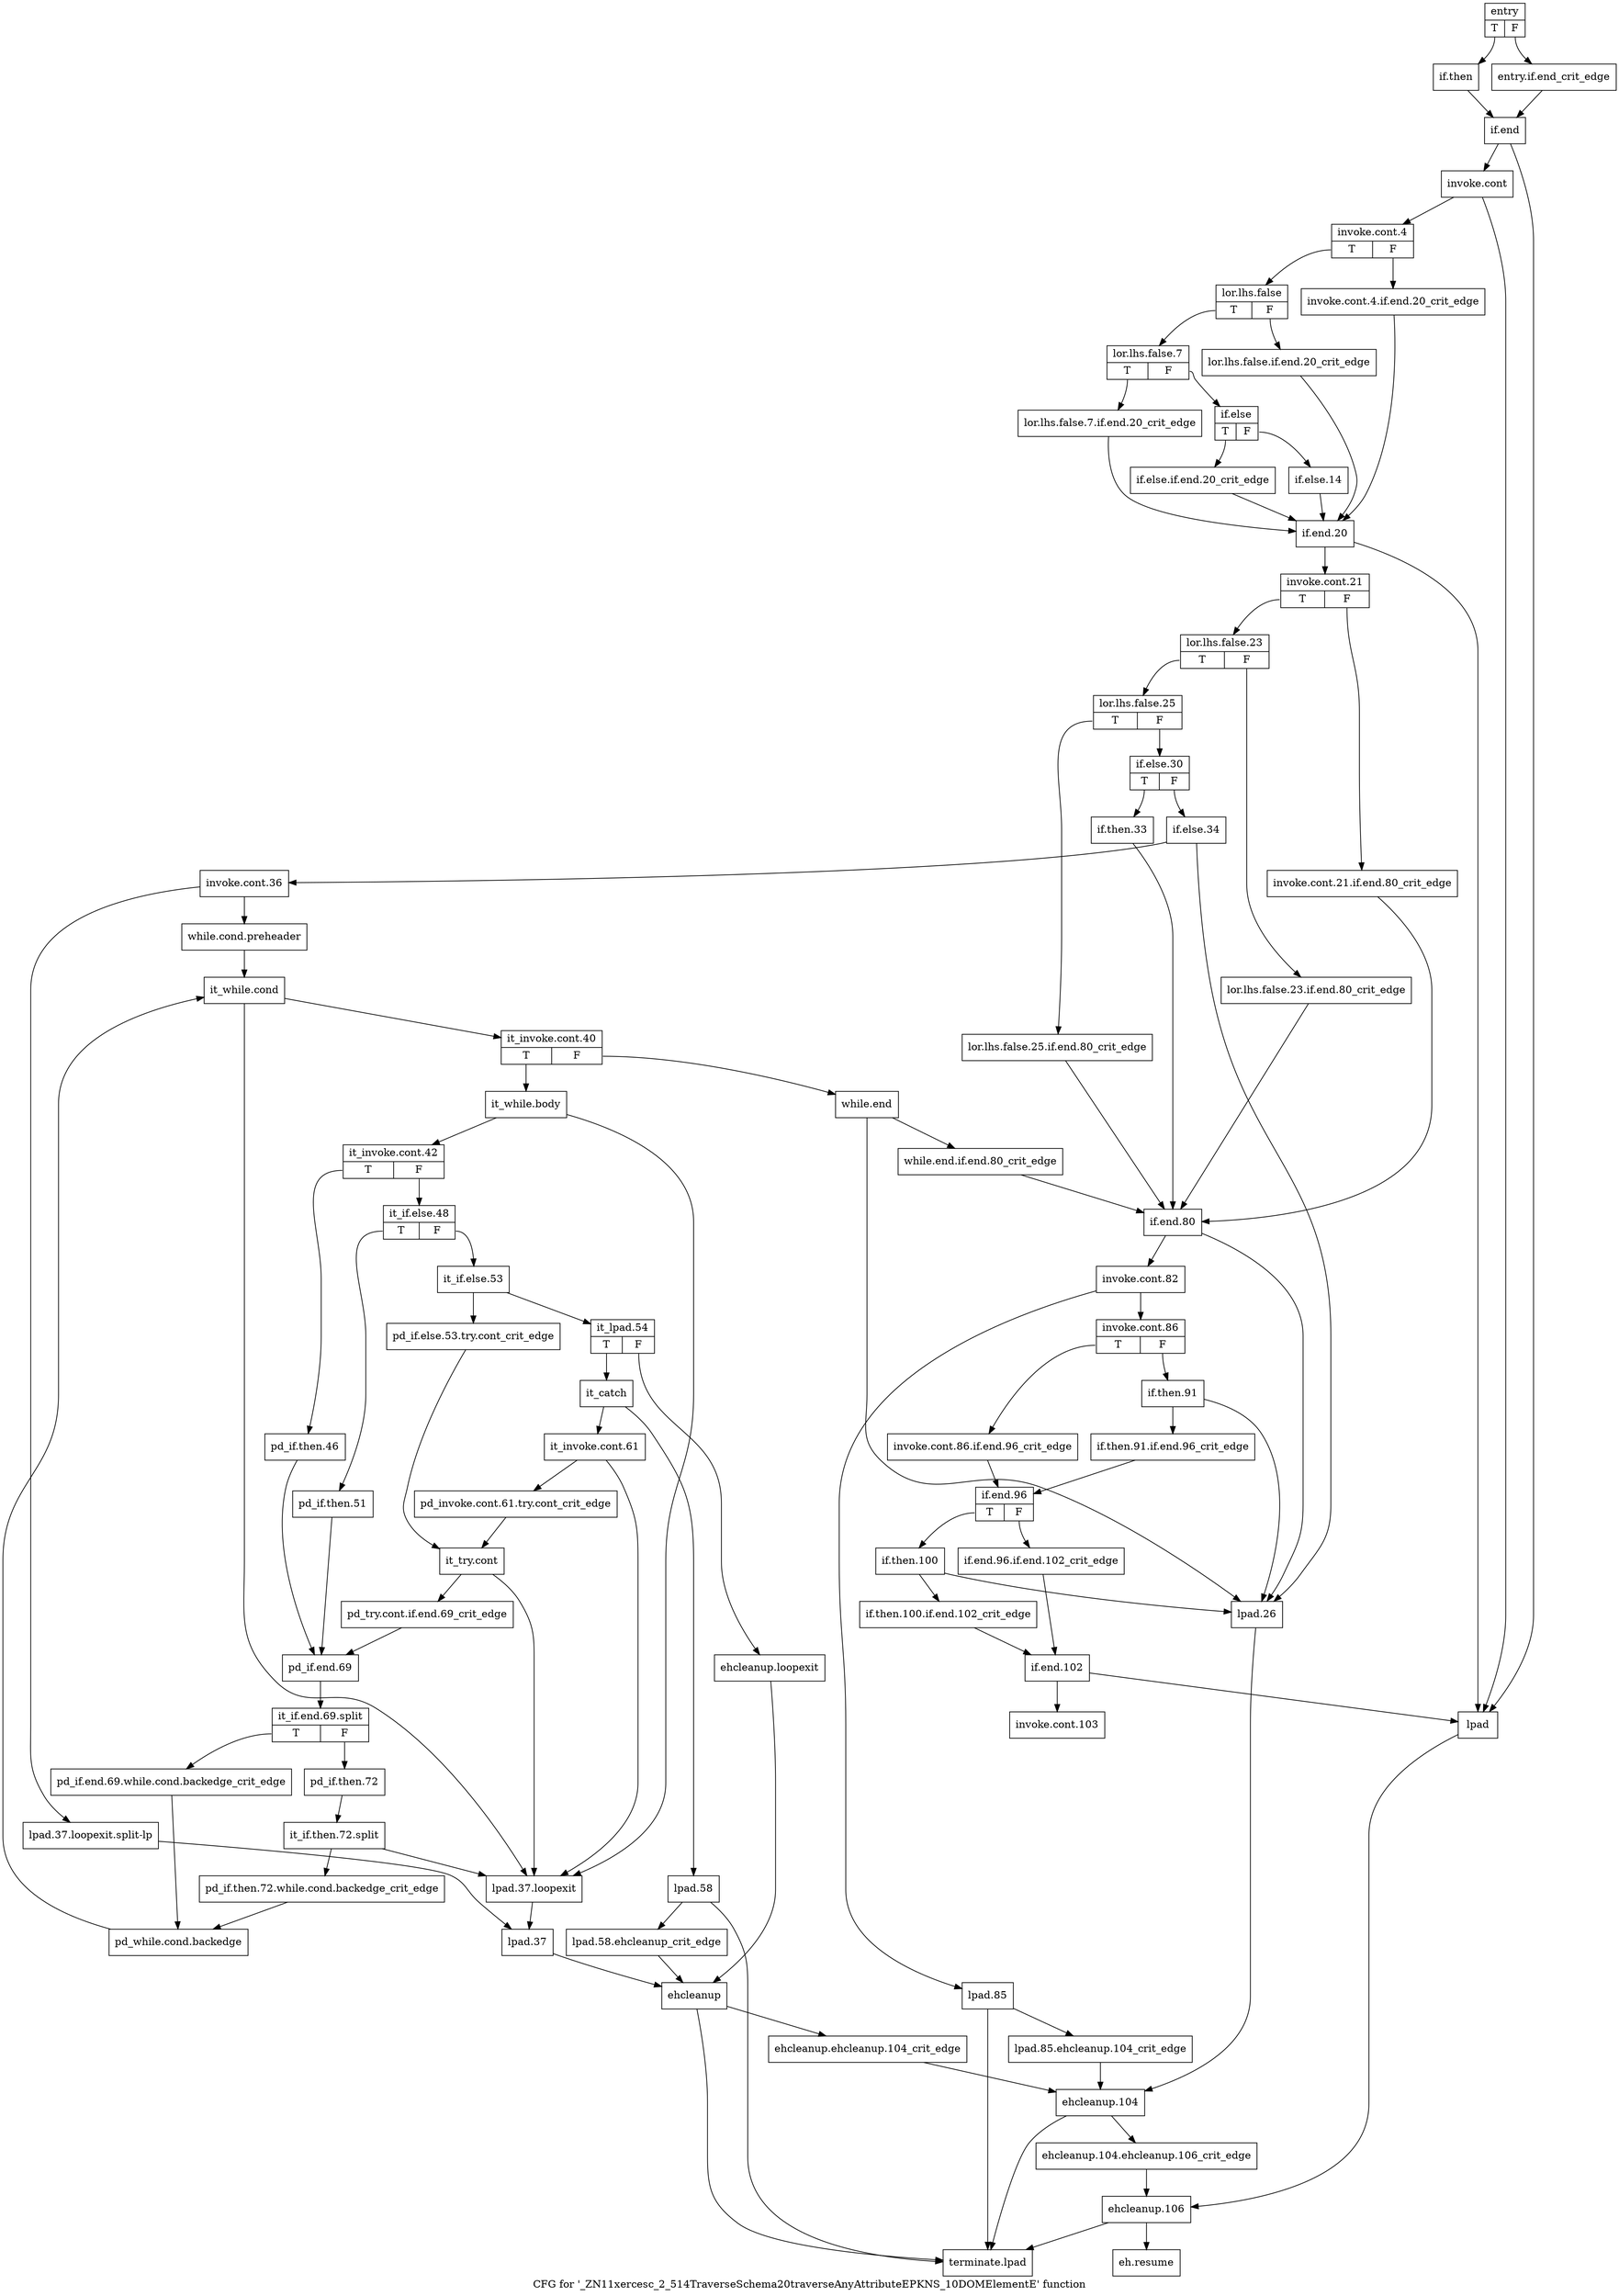 digraph "CFG for '_ZN11xercesc_2_514TraverseSchema20traverseAnyAttributeEPKNS_10DOMElementE' function" {
	label="CFG for '_ZN11xercesc_2_514TraverseSchema20traverseAnyAttributeEPKNS_10DOMElementE' function";

	Node0x4aabc30 [shape=record,label="{entry|{<s0>T|<s1>F}}"];
	Node0x4aabc30:s0 -> Node0x4aabcd0;
	Node0x4aabc30:s1 -> Node0x4aabc80;
	Node0x4aabc80 [shape=record,label="{entry.if.end_crit_edge}"];
	Node0x4aabc80 -> Node0x4aabd20;
	Node0x4aabcd0 [shape=record,label="{if.then}"];
	Node0x4aabcd0 -> Node0x4aabd20;
	Node0x4aabd20 [shape=record,label="{if.end}"];
	Node0x4aabd20 -> Node0x4a93a90;
	Node0x4aabd20 -> Node0x4a93cc0;
	Node0x4a93a90 [shape=record,label="{invoke.cont}"];
	Node0x4a93a90 -> Node0x4a93ae0;
	Node0x4a93a90 -> Node0x4a93cc0;
	Node0x4a93ae0 [shape=record,label="{invoke.cont.4|{<s0>T|<s1>F}}"];
	Node0x4a93ae0:s0 -> Node0x4a93b80;
	Node0x4a93ae0:s1 -> Node0x4a93b30;
	Node0x4a93b30 [shape=record,label="{invoke.cont.4.if.end.20_crit_edge}"];
	Node0x4a93b30 -> Node0x4a93e00;
	Node0x4a93b80 [shape=record,label="{lor.lhs.false|{<s0>T|<s1>F}}"];
	Node0x4a93b80:s0 -> Node0x4a93c20;
	Node0x4a93b80:s1 -> Node0x4a93bd0;
	Node0x4a93bd0 [shape=record,label="{lor.lhs.false.if.end.20_crit_edge}"];
	Node0x4a93bd0 -> Node0x4a93e00;
	Node0x4a93c20 [shape=record,label="{lor.lhs.false.7|{<s0>T|<s1>F}}"];
	Node0x4a93c20:s0 -> Node0x4a93c70;
	Node0x4a93c20:s1 -> Node0x4a93d10;
	Node0x4a93c70 [shape=record,label="{lor.lhs.false.7.if.end.20_crit_edge}"];
	Node0x4a93c70 -> Node0x4a93e00;
	Node0x4a93cc0 [shape=record,label="{lpad}"];
	Node0x4a93cc0 -> Node0x4ab3d30;
	Node0x4a93d10 [shape=record,label="{if.else|{<s0>T|<s1>F}}"];
	Node0x4a93d10:s0 -> Node0x4a93d60;
	Node0x4a93d10:s1 -> Node0x4a93db0;
	Node0x4a93d60 [shape=record,label="{if.else.if.end.20_crit_edge}"];
	Node0x4a93d60 -> Node0x4a93e00;
	Node0x4a93db0 [shape=record,label="{if.else.14}"];
	Node0x4a93db0 -> Node0x4a93e00;
	Node0x4a93e00 [shape=record,label="{if.end.20}"];
	Node0x4a93e00 -> Node0x4a93e50;
	Node0x4a93e00 -> Node0x4a93cc0;
	Node0x4a93e50 [shape=record,label="{invoke.cont.21|{<s0>T|<s1>F}}"];
	Node0x4a93e50:s0 -> Node0x4a93ef0;
	Node0x4a93e50:s1 -> Node0x4a93ea0;
	Node0x4a93ea0 [shape=record,label="{invoke.cont.21.if.end.80_crit_edge}"];
	Node0x4a93ea0 -> Node0x4aaf2a0;
	Node0x4a93ef0 [shape=record,label="{lor.lhs.false.23|{<s0>T|<s1>F}}"];
	Node0x4a93ef0:s0 -> Node0x4a93f90;
	Node0x4a93ef0:s1 -> Node0x4a93f40;
	Node0x4a93f40 [shape=record,label="{lor.lhs.false.23.if.end.80_crit_edge}"];
	Node0x4a93f40 -> Node0x4aaf2a0;
	Node0x4a93f90 [shape=record,label="{lor.lhs.false.25|{<s0>T|<s1>F}}"];
	Node0x4a93f90:s0 -> Node0x4a93fe0;
	Node0x4a93f90:s1 -> Node0x4a94080;
	Node0x4a93fe0 [shape=record,label="{lor.lhs.false.25.if.end.80_crit_edge}"];
	Node0x4a93fe0 -> Node0x4aaf2a0;
	Node0x4a94030 [shape=record,label="{lpad.26}"];
	Node0x4a94030 -> Node0x4ab3c90;
	Node0x4a94080 [shape=record,label="{if.else.30|{<s0>T|<s1>F}}"];
	Node0x4a94080:s0 -> Node0x4a940d0;
	Node0x4a94080:s1 -> Node0x4a94120;
	Node0x4a940d0 [shape=record,label="{if.then.33}"];
	Node0x4a940d0 -> Node0x4aaf2a0;
	Node0x4a94120 [shape=record,label="{if.else.34}"];
	Node0x4a94120 -> Node0x4a94170;
	Node0x4a94120 -> Node0x4a94030;
	Node0x4a94170 [shape=record,label="{invoke.cont.36}"];
	Node0x4a94170 -> Node0x4aae8f0;
	Node0x4a94170 -> Node0x4aaeb20;
	Node0x4aae8f0 [shape=record,label="{while.cond.preheader}"];
	Node0x4aae8f0 -> Node0x4aae940;
	Node0x4aae940 [shape=record,label="{it_while.cond}"];
	Node0x4aae940 -> Node0x4aae990;
	Node0x4aae940 -> Node0x4aaead0;
	Node0x4aae990 [shape=record,label="{it_invoke.cont.40|{<s0>T|<s1>F}}"];
	Node0x4aae990:s0 -> Node0x4aae9e0;
	Node0x4aae990:s1 -> Node0x4aaf110;
	Node0x4aae9e0 [shape=record,label="{it_while.body}"];
	Node0x4aae9e0 -> Node0x4aaea30;
	Node0x4aae9e0 -> Node0x4aaead0;
	Node0x4aaea30 [shape=record,label="{it_invoke.cont.42|{<s0>T|<s1>F}}"];
	Node0x4aaea30:s0 -> Node0x4aaea80;
	Node0x4aaea30:s1 -> Node0x4aaebc0;
	Node0x4aaea80 [shape=record,label="{pd_if.then.46}"];
	Node0x4aaea80 -> Node0x4aaef80;
	Node0x4aaead0 [shape=record,label="{lpad.37.loopexit}"];
	Node0x4aaead0 -> Node0x4aaeb70;
	Node0x4aaeb20 [shape=record,label="{lpad.37.loopexit.split-lp}"];
	Node0x4aaeb20 -> Node0x4aaeb70;
	Node0x4aaeb70 [shape=record,label="{lpad.37}"];
	Node0x4aaeb70 -> Node0x4aaf200;
	Node0x4aaebc0 [shape=record,label="{it_if.else.48|{<s0>T|<s1>F}}"];
	Node0x4aaebc0:s0 -> Node0x4aaec10;
	Node0x4aaebc0:s1 -> Node0x4aaec60;
	Node0x4aaec10 [shape=record,label="{pd_if.then.51}"];
	Node0x4aaec10 -> Node0x4aaef80;
	Node0x4aaec60 [shape=record,label="{it_if.else.53}"];
	Node0x4aaec60 -> Node0x4aaecb0;
	Node0x4aaec60 -> Node0x4aaed00;
	Node0x4aaecb0 [shape=record,label="{pd_if.else.53.try.cont_crit_edge}"];
	Node0x4aaecb0 -> Node0x4aaee40;
	Node0x4aaed00 [shape=record,label="{it_lpad.54|{<s0>T|<s1>F}}"];
	Node0x4aaed00:s0 -> Node0x4aaed50;
	Node0x4aaed00:s1 -> Node0x4aaf1b0;
	Node0x4aaed50 [shape=record,label="{it_catch}"];
	Node0x4aaed50 -> Node0x4aaeda0;
	Node0x4aaed50 -> Node0x4aaeee0;
	Node0x4aaeda0 [shape=record,label="{it_invoke.cont.61}"];
	Node0x4aaeda0 -> Node0x4aaedf0;
	Node0x4aaeda0 -> Node0x4aaead0;
	Node0x4aaedf0 [shape=record,label="{pd_invoke.cont.61.try.cont_crit_edge}"];
	Node0x4aaedf0 -> Node0x4aaee40;
	Node0x4aaee40 [shape=record,label="{it_try.cont}"];
	Node0x4aaee40 -> Node0x4aaee90;
	Node0x4aaee40 -> Node0x4aaead0;
	Node0x4aaee90 [shape=record,label="{pd_try.cont.if.end.69_crit_edge}"];
	Node0x4aaee90 -> Node0x4aaef80;
	Node0x4aaeee0 [shape=record,label="{lpad.58}"];
	Node0x4aaeee0 -> Node0x4aaef30;
	Node0x4aaeee0 -> Node0x4ab3dd0;
	Node0x4aaef30 [shape=record,label="{lpad.58.ehcleanup_crit_edge}"];
	Node0x4aaef30 -> Node0x4aaf200;
	Node0x4aaef80 [shape=record,label="{pd_if.end.69}"];
	Node0x4aaef80 -> Node0xa7cd350;
	Node0xa7cd350 [shape=record,label="{it_if.end.69.split|{<s0>T|<s1>F}}"];
	Node0xa7cd350:s0 -> Node0x4aaefd0;
	Node0xa7cd350:s1 -> Node0x4aaf020;
	Node0x4aaefd0 [shape=record,label="{pd_if.end.69.while.cond.backedge_crit_edge}"];
	Node0x4aaefd0 -> Node0x4aaf0c0;
	Node0x4aaf020 [shape=record,label="{pd_if.then.72}"];
	Node0x4aaf020 -> Node0xa798e40;
	Node0xa798e40 [shape=record,label="{it_if.then.72.split}"];
	Node0xa798e40 -> Node0x4aaf070;
	Node0xa798e40 -> Node0x4aaead0;
	Node0x4aaf070 [shape=record,label="{pd_if.then.72.while.cond.backedge_crit_edge}"];
	Node0x4aaf070 -> Node0x4aaf0c0;
	Node0x4aaf0c0 [shape=record,label="{pd_while.cond.backedge}"];
	Node0x4aaf0c0 -> Node0x4aae940;
	Node0x4aaf110 [shape=record,label="{while.end}"];
	Node0x4aaf110 -> Node0x4aaf160;
	Node0x4aaf110 -> Node0x4a94030;
	Node0x4aaf160 [shape=record,label="{while.end.if.end.80_crit_edge}"];
	Node0x4aaf160 -> Node0x4aaf2a0;
	Node0x4aaf1b0 [shape=record,label="{ehcleanup.loopexit}"];
	Node0x4aaf1b0 -> Node0x4aaf200;
	Node0x4aaf200 [shape=record,label="{ehcleanup}"];
	Node0x4aaf200 -> Node0x4aaf250;
	Node0x4aaf200 -> Node0x4ab3dd0;
	Node0x4aaf250 [shape=record,label="{ehcleanup.ehcleanup.104_crit_edge}"];
	Node0x4aaf250 -> Node0x4ab3c90;
	Node0x4aaf2a0 [shape=record,label="{if.end.80}"];
	Node0x4aaf2a0 -> Node0x4aaf2f0;
	Node0x4aaf2a0 -> Node0x4a94030;
	Node0x4aaf2f0 [shape=record,label="{invoke.cont.82}"];
	Node0x4aaf2f0 -> Node0x4aaf340;
	Node0x4aaf2f0 -> Node0x4aaf480;
	Node0x4aaf340 [shape=record,label="{invoke.cont.86|{<s0>T|<s1>F}}"];
	Node0x4aaf340:s0 -> Node0x4aaf390;
	Node0x4aaf340:s1 -> Node0x4aaf3e0;
	Node0x4aaf390 [shape=record,label="{invoke.cont.86.if.end.96_crit_edge}"];
	Node0x4aaf390 -> Node0x4ab3ab0;
	Node0x4aaf3e0 [shape=record,label="{if.then.91}"];
	Node0x4aaf3e0 -> Node0x4aaf430;
	Node0x4aaf3e0 -> Node0x4a94030;
	Node0x4aaf430 [shape=record,label="{if.then.91.if.end.96_crit_edge}"];
	Node0x4aaf430 -> Node0x4ab3ab0;
	Node0x4aaf480 [shape=record,label="{lpad.85}"];
	Node0x4aaf480 -> Node0x4aaf4d0;
	Node0x4aaf480 -> Node0x4ab3dd0;
	Node0x4aaf4d0 [shape=record,label="{lpad.85.ehcleanup.104_crit_edge}"];
	Node0x4aaf4d0 -> Node0x4ab3c90;
	Node0x4ab3ab0 [shape=record,label="{if.end.96|{<s0>T|<s1>F}}"];
	Node0x4ab3ab0:s0 -> Node0x4ab3b50;
	Node0x4ab3ab0:s1 -> Node0x4ab3b00;
	Node0x4ab3b00 [shape=record,label="{if.end.96.if.end.102_crit_edge}"];
	Node0x4ab3b00 -> Node0x4ab3bf0;
	Node0x4ab3b50 [shape=record,label="{if.then.100}"];
	Node0x4ab3b50 -> Node0x4ab3ba0;
	Node0x4ab3b50 -> Node0x4a94030;
	Node0x4ab3ba0 [shape=record,label="{if.then.100.if.end.102_crit_edge}"];
	Node0x4ab3ba0 -> Node0x4ab3bf0;
	Node0x4ab3bf0 [shape=record,label="{if.end.102}"];
	Node0x4ab3bf0 -> Node0x4ab3c40;
	Node0x4ab3bf0 -> Node0x4a93cc0;
	Node0x4ab3c40 [shape=record,label="{invoke.cont.103}"];
	Node0x4ab3c90 [shape=record,label="{ehcleanup.104}"];
	Node0x4ab3c90 -> Node0x4ab3ce0;
	Node0x4ab3c90 -> Node0x4ab3dd0;
	Node0x4ab3ce0 [shape=record,label="{ehcleanup.104.ehcleanup.106_crit_edge}"];
	Node0x4ab3ce0 -> Node0x4ab3d30;
	Node0x4ab3d30 [shape=record,label="{ehcleanup.106}"];
	Node0x4ab3d30 -> Node0x4ab3d80;
	Node0x4ab3d30 -> Node0x4ab3dd0;
	Node0x4ab3d80 [shape=record,label="{eh.resume}"];
	Node0x4ab3dd0 [shape=record,label="{terminate.lpad}"];
}
